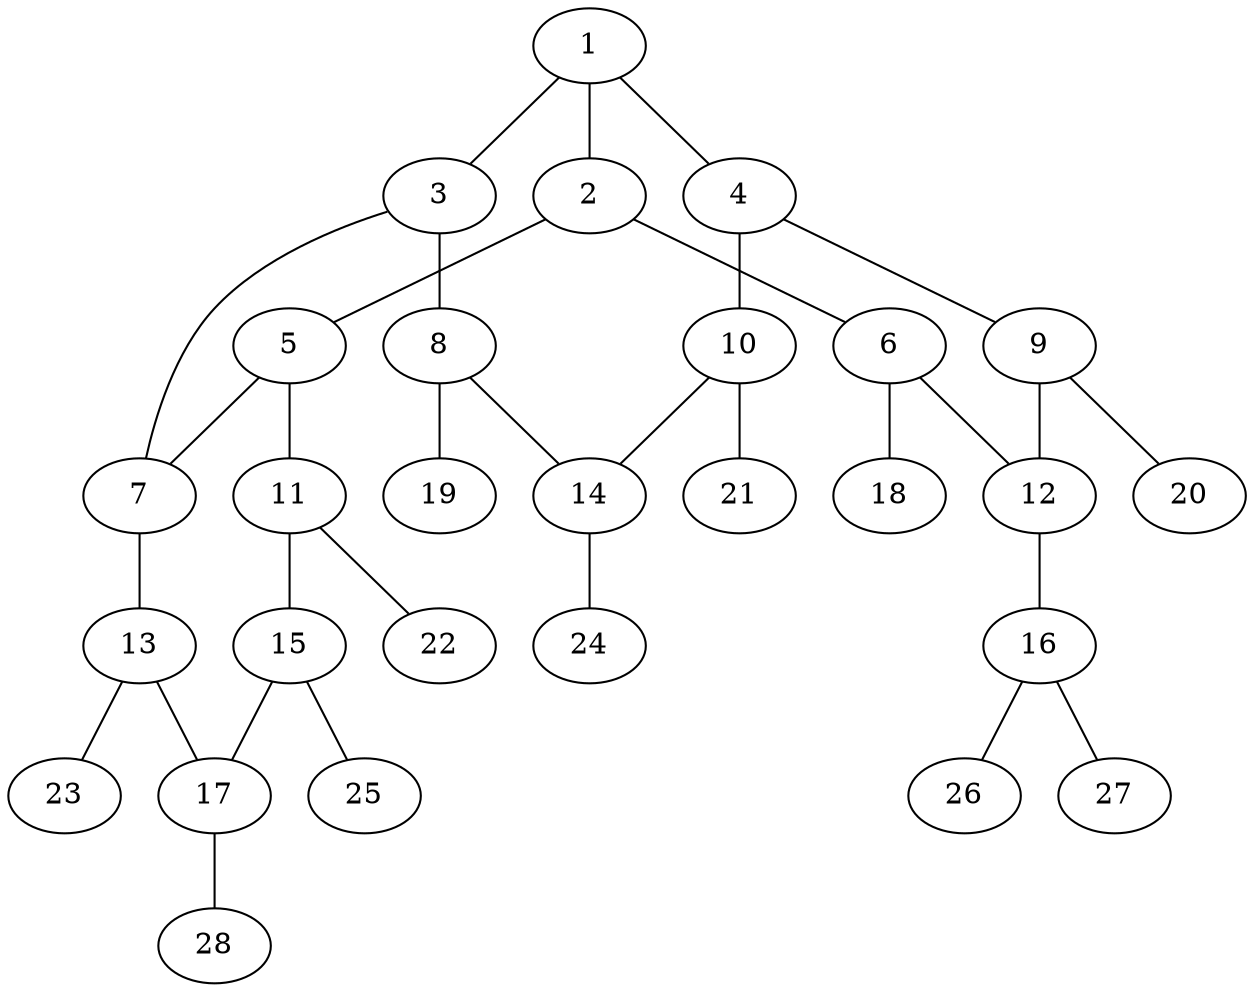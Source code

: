 graph molecule_1947 {
	1	 [chem=C];
	2	 [chem=C];
	1 -- 2	 [valence=2];
	3	 [chem=C];
	1 -- 3	 [valence=1];
	4	 [chem=C];
	1 -- 4	 [valence=1];
	5	 [chem=C];
	2 -- 5	 [valence=1];
	6	 [chem=C];
	2 -- 6	 [valence=1];
	7	 [chem=C];
	3 -- 7	 [valence=1];
	8	 [chem=C];
	3 -- 8	 [valence=2];
	9	 [chem=C];
	4 -- 9	 [valence=2];
	10	 [chem=C];
	4 -- 10	 [valence=1];
	5 -- 7	 [valence=2];
	11	 [chem=C];
	5 -- 11	 [valence=1];
	12	 [chem=C];
	6 -- 12	 [valence=2];
	18	 [chem=H];
	6 -- 18	 [valence=1];
	13	 [chem=C];
	7 -- 13	 [valence=1];
	14	 [chem=C];
	8 -- 14	 [valence=1];
	19	 [chem=H];
	8 -- 19	 [valence=1];
	9 -- 12	 [valence=1];
	20	 [chem=H];
	9 -- 20	 [valence=1];
	10 -- 14	 [valence=2];
	21	 [chem=H];
	10 -- 21	 [valence=1];
	15	 [chem=C];
	11 -- 15	 [valence=2];
	22	 [chem=H];
	11 -- 22	 [valence=1];
	16	 [chem=N];
	12 -- 16	 [valence=1];
	17	 [chem=C];
	13 -- 17	 [valence=2];
	23	 [chem=H];
	13 -- 23	 [valence=1];
	24	 [chem=H];
	14 -- 24	 [valence=1];
	15 -- 17	 [valence=1];
	25	 [chem=H];
	15 -- 25	 [valence=1];
	26	 [chem=H];
	16 -- 26	 [valence=1];
	27	 [chem=H];
	16 -- 27	 [valence=1];
	28	 [chem=H];
	17 -- 28	 [valence=1];
}

